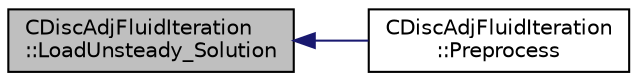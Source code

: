 digraph "CDiscAdjFluidIteration::LoadUnsteady_Solution"
{
  edge [fontname="Helvetica",fontsize="10",labelfontname="Helvetica",labelfontsize="10"];
  node [fontname="Helvetica",fontsize="10",shape=record];
  rankdir="LR";
  Node39 [label="CDiscAdjFluidIteration\l::LoadUnsteady_Solution",height=0.2,width=0.4,color="black", fillcolor="grey75", style="filled", fontcolor="black"];
  Node39 -> Node40 [dir="back",color="midnightblue",fontsize="10",style="solid",fontname="Helvetica"];
  Node40 [label="CDiscAdjFluidIteration\l::Preprocess",height=0.2,width=0.4,color="black", fillcolor="white", style="filled",URL="$class_c_disc_adj_fluid_iteration.html#a06d0775024ea784dbac96e424b8653f5",tooltip="Preprocessing to prepare for an iteration of the physics. "];
}
